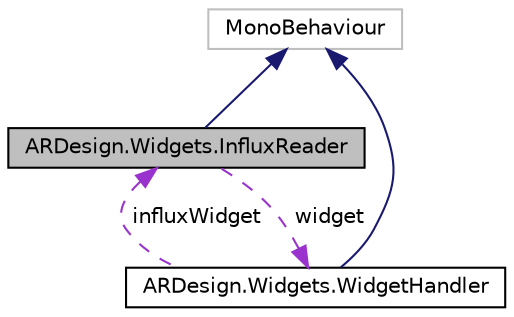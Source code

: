 digraph "ARDesign.Widgets.InfluxReader"
{
 // LATEX_PDF_SIZE
  edge [fontname="Helvetica",fontsize="10",labelfontname="Helvetica",labelfontsize="10"];
  node [fontname="Helvetica",fontsize="10",shape=record];
  Node3 [label="ARDesign.Widgets.InfluxReader",height=0.2,width=0.4,color="black", fillcolor="grey75", style="filled", fontcolor="black",tooltip="Abstract class for querying Influx data to widgets. Includes implemented methods for building useful ..."];
  Node4 -> Node3 [dir="back",color="midnightblue",fontsize="10",style="solid",fontname="Helvetica"];
  Node4 [label="MonoBehaviour",height=0.2,width=0.4,color="grey75", fillcolor="white", style="filled",tooltip=" "];
  Node5 -> Node3 [dir="back",color="darkorchid3",fontsize="10",style="dashed",label=" widget" ,fontname="Helvetica"];
  Node5 [label="ARDesign.Widgets.WidgetHandler",height=0.2,width=0.4,color="black", fillcolor="white", style="filled",URL="$class_a_r_design_1_1_widgets_1_1_widget_handler.html",tooltip="Refers to general data-agnostic widget functionality"];
  Node4 -> Node5 [dir="back",color="midnightblue",fontsize="10",style="solid",fontname="Helvetica"];
  Node3 -> Node5 [dir="back",color="darkorchid3",fontsize="10",style="dashed",label=" influxWidget" ,fontname="Helvetica"];
}
